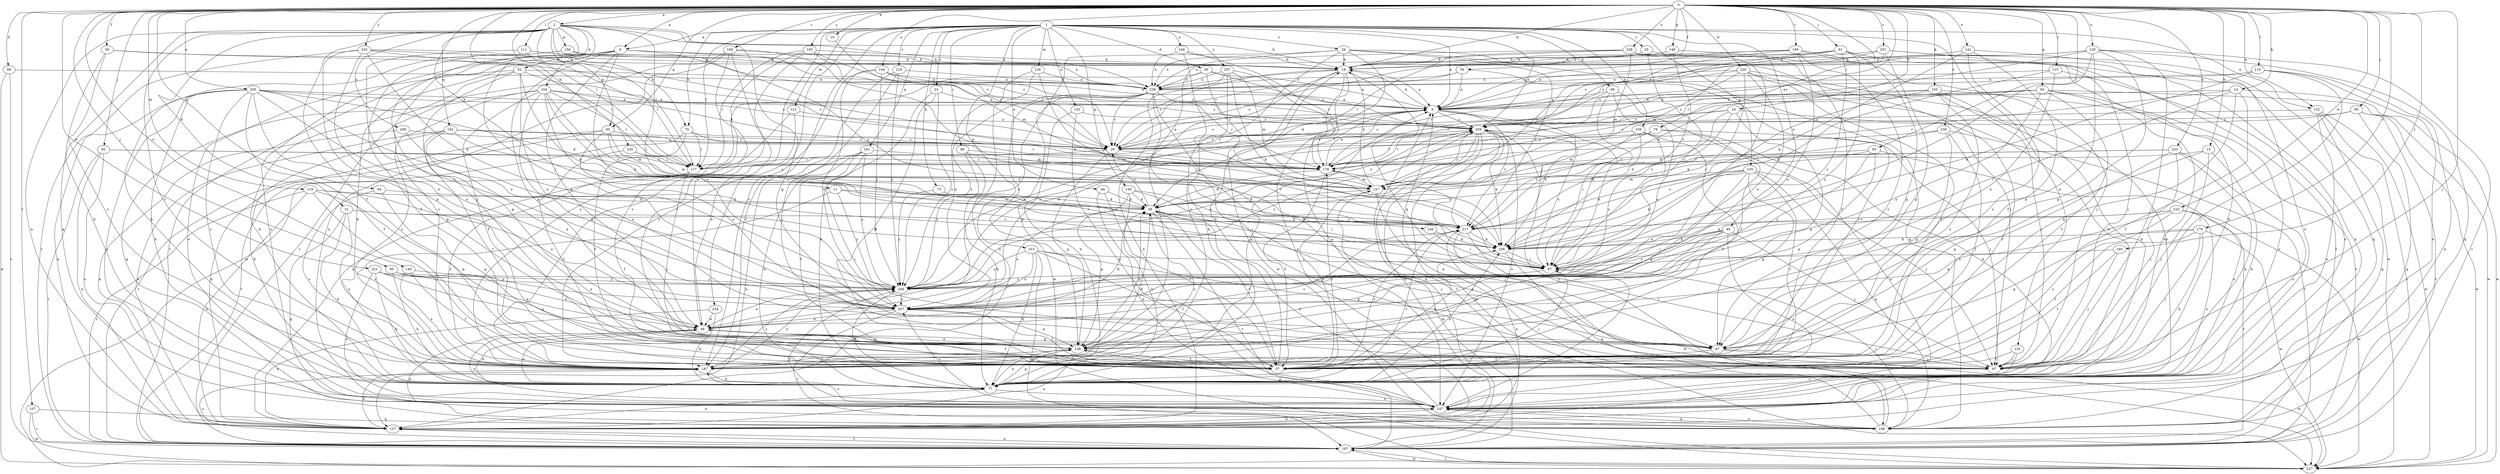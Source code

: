 strict digraph  {
0;
1;
2;
6;
9;
10;
11;
14;
15;
16;
19;
23;
25;
26;
29;
30;
31;
32;
38;
40;
44;
48;
54;
56;
57;
63;
64;
65;
67;
68;
69;
73;
75;
77;
79;
86;
87;
90;
91;
92;
93;
95;
97;
103;
105;
106;
107;
110;
111;
115;
117;
119;
122;
126;
127;
129;
132;
133;
137;
141;
144;
145;
146;
147;
149;
150;
152;
153;
154;
155;
156;
158;
161;
162;
164;
168;
169;
170;
178;
183;
187;
190;
195;
197;
205;
206;
207;
216;
217;
220;
221;
223;
227;
228;
230;
233;
234;
238;
243;
246;
248;
251;
257;
259;
0 -> 2  [label=a];
0 -> 6  [label=a];
0 -> 10  [label=b];
0 -> 11  [label=b];
0 -> 14  [label=b];
0 -> 15  [label=b];
0 -> 16  [label=b];
0 -> 19  [label=b];
0 -> 54  [label=f];
0 -> 56  [label=f];
0 -> 63  [label=g];
0 -> 64  [label=g];
0 -> 65  [label=g];
0 -> 68  [label=h];
0 -> 79  [label=i];
0 -> 90  [label=j];
0 -> 91  [label=j];
0 -> 92  [label=j];
0 -> 93  [label=j];
0 -> 95  [label=j];
0 -> 97  [label=j];
0 -> 103  [label=k];
0 -> 105  [label=k];
0 -> 107  [label=l];
0 -> 110  [label=l];
0 -> 111  [label=l];
0 -> 115  [label=l];
0 -> 117  [label=l];
0 -> 119  [label=m];
0 -> 129  [label=n];
0 -> 132  [label=n];
0 -> 141  [label=o];
0 -> 144  [label=o];
0 -> 145  [label=o];
0 -> 149  [label=p];
0 -> 169  [label=r];
0 -> 170  [label=r];
0 -> 178  [label=r];
0 -> 183  [label=s];
0 -> 190  [label=t];
0 -> 195  [label=t];
0 -> 205  [label=u];
0 -> 220  [label=w];
0 -> 221  [label=w];
0 -> 223  [label=w];
0 -> 228  [label=x];
0 -> 230  [label=x];
0 -> 233  [label=x];
0 -> 243  [label=y];
0 -> 251  [label=z];
1 -> 6  [label=a];
1 -> 9  [label=a];
1 -> 23  [label=c];
1 -> 25  [label=c];
1 -> 26  [label=c];
1 -> 30  [label=d];
1 -> 40  [label=e];
1 -> 44  [label=e];
1 -> 48  [label=e];
1 -> 69  [label=h];
1 -> 73  [label=h];
1 -> 75  [label=h];
1 -> 86  [label=i];
1 -> 117  [label=l];
1 -> 122  [label=m];
1 -> 126  [label=m];
1 -> 132  [label=n];
1 -> 133  [label=n];
1 -> 150  [label=p];
1 -> 152  [label=p];
1 -> 153  [label=p];
1 -> 154  [label=p];
1 -> 155  [label=p];
1 -> 161  [label=q];
1 -> 187  [label=s];
1 -> 216  [label=v];
1 -> 234  [label=x];
1 -> 246  [label=y];
1 -> 257  [label=z];
1 -> 259  [label=z];
2 -> 19  [label=b];
2 -> 31  [label=d];
2 -> 32  [label=d];
2 -> 57  [label=f];
2 -> 65  [label=g];
2 -> 67  [label=g];
2 -> 75  [label=h];
2 -> 87  [label=i];
2 -> 97  [label=j];
2 -> 117  [label=l];
2 -> 137  [label=n];
2 -> 156  [label=p];
2 -> 162  [label=q];
2 -> 164  [label=q];
2 -> 168  [label=q];
2 -> 187  [label=s];
2 -> 206  [label=u];
2 -> 238  [label=x];
6 -> 19  [label=b];
6 -> 29  [label=c];
6 -> 48  [label=e];
6 -> 77  [label=h];
6 -> 146  [label=o];
6 -> 147  [label=o];
6 -> 158  [label=p];
6 -> 187  [label=s];
6 -> 197  [label=t];
6 -> 207  [label=u];
9 -> 19  [label=b];
9 -> 29  [label=c];
9 -> 87  [label=i];
9 -> 106  [label=k];
9 -> 217  [label=v];
9 -> 248  [label=y];
9 -> 259  [label=z];
10 -> 29  [label=c];
11 -> 38  [label=d];
11 -> 187  [label=s];
11 -> 217  [label=v];
11 -> 248  [label=y];
14 -> 9  [label=a];
14 -> 57  [label=f];
14 -> 67  [label=g];
14 -> 87  [label=i];
14 -> 178  [label=r];
14 -> 227  [label=w];
15 -> 67  [label=g];
15 -> 77  [label=h];
15 -> 97  [label=j];
15 -> 117  [label=l];
16 -> 29  [label=c];
16 -> 38  [label=d];
16 -> 57  [label=f];
16 -> 158  [label=p];
16 -> 217  [label=v];
16 -> 259  [label=z];
19 -> 9  [label=a];
19 -> 29  [label=c];
19 -> 48  [label=e];
19 -> 67  [label=g];
19 -> 137  [label=n];
19 -> 147  [label=o];
19 -> 227  [label=w];
19 -> 238  [label=x];
23 -> 9  [label=a];
23 -> 57  [label=f];
23 -> 77  [label=h];
23 -> 248  [label=y];
25 -> 19  [label=b];
25 -> 57  [label=f];
25 -> 87  [label=i];
26 -> 19  [label=b];
26 -> 38  [label=d];
26 -> 48  [label=e];
26 -> 97  [label=j];
26 -> 158  [label=p];
26 -> 168  [label=q];
26 -> 187  [label=s];
26 -> 217  [label=v];
29 -> 9  [label=a];
29 -> 117  [label=l];
29 -> 158  [label=p];
29 -> 178  [label=r];
29 -> 259  [label=z];
30 -> 9  [label=a];
30 -> 117  [label=l];
30 -> 178  [label=r];
30 -> 238  [label=x];
30 -> 259  [label=z];
31 -> 77  [label=h];
31 -> 106  [label=k];
31 -> 168  [label=q];
31 -> 187  [label=s];
31 -> 217  [label=v];
32 -> 29  [label=c];
32 -> 67  [label=g];
32 -> 77  [label=h];
32 -> 106  [label=k];
32 -> 147  [label=o];
32 -> 207  [label=u];
32 -> 238  [label=x];
38 -> 29  [label=c];
38 -> 57  [label=f];
38 -> 97  [label=j];
38 -> 187  [label=s];
38 -> 197  [label=t];
38 -> 207  [label=u];
38 -> 217  [label=v];
38 -> 259  [label=z];
40 -> 87  [label=i];
40 -> 97  [label=j];
40 -> 106  [label=k];
40 -> 147  [label=o];
40 -> 158  [label=p];
40 -> 187  [label=s];
40 -> 248  [label=y];
44 -> 38  [label=d];
44 -> 57  [label=f];
44 -> 147  [label=o];
48 -> 38  [label=d];
48 -> 57  [label=f];
48 -> 67  [label=g];
48 -> 77  [label=h];
48 -> 147  [label=o];
48 -> 158  [label=p];
54 -> 9  [label=a];
54 -> 29  [label=c];
54 -> 187  [label=s];
54 -> 238  [label=x];
56 -> 19  [label=b];
56 -> 77  [label=h];
56 -> 178  [label=r];
56 -> 187  [label=s];
57 -> 19  [label=b];
57 -> 106  [label=k];
57 -> 217  [label=v];
63 -> 9  [label=a];
63 -> 57  [label=f];
63 -> 77  [label=h];
63 -> 127  [label=m];
63 -> 147  [label=o];
63 -> 178  [label=r];
63 -> 207  [label=u];
63 -> 227  [label=w];
64 -> 38  [label=d];
64 -> 158  [label=p];
64 -> 187  [label=s];
65 -> 29  [label=c];
65 -> 127  [label=m];
65 -> 137  [label=n];
65 -> 197  [label=t];
65 -> 207  [label=u];
65 -> 217  [label=v];
67 -> 57  [label=f];
67 -> 97  [label=j];
67 -> 227  [label=w];
68 -> 197  [label=t];
68 -> 227  [label=w];
68 -> 238  [label=x];
69 -> 9  [label=a];
69 -> 57  [label=f];
69 -> 87  [label=i];
69 -> 178  [label=r];
69 -> 207  [label=u];
73 -> 38  [label=d];
73 -> 248  [label=y];
75 -> 29  [label=c];
75 -> 57  [label=f];
75 -> 117  [label=l];
75 -> 127  [label=m];
75 -> 197  [label=t];
77 -> 48  [label=e];
77 -> 87  [label=i];
77 -> 106  [label=k];
77 -> 137  [label=n];
77 -> 147  [label=o];
77 -> 158  [label=p];
77 -> 178  [label=r];
77 -> 217  [label=v];
79 -> 29  [label=c];
79 -> 77  [label=h];
79 -> 97  [label=j];
79 -> 117  [label=l];
79 -> 127  [label=m];
86 -> 77  [label=h];
86 -> 178  [label=r];
86 -> 217  [label=v];
86 -> 248  [label=y];
87 -> 248  [label=y];
87 -> 259  [label=z];
90 -> 48  [label=e];
90 -> 77  [label=h];
90 -> 207  [label=u];
90 -> 248  [label=y];
91 -> 19  [label=b];
91 -> 29  [label=c];
91 -> 67  [label=g];
91 -> 127  [label=m];
91 -> 137  [label=n];
91 -> 207  [label=u];
91 -> 248  [label=y];
91 -> 259  [label=z];
92 -> 117  [label=l];
92 -> 137  [label=n];
92 -> 147  [label=o];
92 -> 178  [label=r];
92 -> 197  [label=t];
93 -> 147  [label=o];
93 -> 158  [label=p];
93 -> 178  [label=r];
93 -> 217  [label=v];
93 -> 248  [label=y];
95 -> 117  [label=l];
95 -> 168  [label=q];
95 -> 197  [label=t];
95 -> 227  [label=w];
95 -> 259  [label=z];
103 -> 9  [label=a];
103 -> 77  [label=h];
103 -> 97  [label=j];
103 -> 106  [label=k];
103 -> 187  [label=s];
103 -> 197  [label=t];
103 -> 259  [label=z];
105 -> 57  [label=f];
105 -> 117  [label=l];
105 -> 127  [label=m];
106 -> 87  [label=i];
106 -> 168  [label=q];
107 -> 168  [label=q];
107 -> 197  [label=t];
107 -> 227  [label=w];
110 -> 9  [label=a];
110 -> 97  [label=j];
110 -> 106  [label=k];
110 -> 137  [label=n];
110 -> 147  [label=o];
110 -> 238  [label=x];
111 -> 19  [label=b];
111 -> 29  [label=c];
111 -> 117  [label=l];
111 -> 207  [label=u];
111 -> 248  [label=y];
115 -> 106  [label=k];
115 -> 147  [label=o];
115 -> 207  [label=u];
115 -> 238  [label=x];
117 -> 57  [label=f];
117 -> 97  [label=j];
117 -> 187  [label=s];
119 -> 38  [label=d];
119 -> 57  [label=f];
119 -> 137  [label=n];
119 -> 158  [label=p];
119 -> 197  [label=t];
119 -> 207  [label=u];
122 -> 48  [label=e];
122 -> 137  [label=n];
122 -> 259  [label=z];
126 -> 87  [label=i];
126 -> 137  [label=n];
126 -> 207  [label=u];
126 -> 238  [label=x];
127 -> 19  [label=b];
127 -> 38  [label=d];
127 -> 57  [label=f];
127 -> 97  [label=j];
127 -> 259  [label=z];
129 -> 9  [label=a];
129 -> 19  [label=b];
129 -> 67  [label=g];
129 -> 87  [label=i];
129 -> 97  [label=j];
129 -> 158  [label=p];
129 -> 168  [label=q];
129 -> 178  [label=r];
129 -> 197  [label=t];
132 -> 147  [label=o];
132 -> 168  [label=q];
132 -> 197  [label=t];
132 -> 227  [label=w];
132 -> 259  [label=z];
133 -> 57  [label=f];
133 -> 97  [label=j];
133 -> 147  [label=o];
137 -> 197  [label=t];
141 -> 19  [label=b];
141 -> 57  [label=f];
141 -> 106  [label=k];
141 -> 147  [label=o];
141 -> 187  [label=s];
144 -> 9  [label=a];
144 -> 187  [label=s];
144 -> 207  [label=u];
144 -> 238  [label=x];
144 -> 248  [label=y];
144 -> 259  [label=z];
145 -> 57  [label=f];
145 -> 187  [label=s];
145 -> 248  [label=y];
146 -> 87  [label=i];
146 -> 106  [label=k];
147 -> 38  [label=d];
147 -> 87  [label=i];
147 -> 137  [label=n];
147 -> 158  [label=p];
147 -> 168  [label=q];
147 -> 187  [label=s];
147 -> 207  [label=u];
149 -> 19  [label=b];
149 -> 77  [label=h];
149 -> 217  [label=v];
149 -> 238  [label=x];
150 -> 29  [label=c];
150 -> 57  [label=f];
150 -> 87  [label=i];
150 -> 137  [label=n];
150 -> 217  [label=v];
150 -> 248  [label=y];
152 -> 77  [label=h];
152 -> 147  [label=o];
152 -> 259  [label=z];
153 -> 57  [label=f];
153 -> 67  [label=g];
153 -> 77  [label=h];
153 -> 87  [label=i];
153 -> 207  [label=u];
153 -> 227  [label=w];
153 -> 248  [label=y];
154 -> 38  [label=d];
154 -> 77  [label=h];
154 -> 87  [label=i];
154 -> 106  [label=k];
154 -> 158  [label=p];
155 -> 57  [label=f];
155 -> 67  [label=g];
155 -> 97  [label=j];
155 -> 106  [label=k];
155 -> 127  [label=m];
155 -> 158  [label=p];
155 -> 168  [label=q];
155 -> 207  [label=u];
155 -> 217  [label=v];
156 -> 19  [label=b];
156 -> 57  [label=f];
156 -> 77  [label=h];
156 -> 238  [label=x];
158 -> 38  [label=d];
158 -> 48  [label=e];
158 -> 57  [label=f];
158 -> 77  [label=h];
158 -> 137  [label=n];
158 -> 187  [label=s];
158 -> 217  [label=v];
161 -> 57  [label=f];
161 -> 77  [label=h];
161 -> 97  [label=j];
161 -> 137  [label=n];
161 -> 178  [label=r];
161 -> 248  [label=y];
162 -> 29  [label=c];
162 -> 48  [label=e];
162 -> 57  [label=f];
162 -> 77  [label=h];
162 -> 137  [label=n];
162 -> 178  [label=r];
162 -> 217  [label=v];
164 -> 9  [label=a];
164 -> 29  [label=c];
164 -> 57  [label=f];
164 -> 67  [label=g];
164 -> 87  [label=i];
164 -> 106  [label=k];
164 -> 117  [label=l];
164 -> 168  [label=q];
164 -> 187  [label=s];
164 -> 217  [label=v];
168 -> 9  [label=a];
168 -> 48  [label=e];
168 -> 87  [label=i];
168 -> 147  [label=o];
168 -> 248  [label=y];
168 -> 259  [label=z];
169 -> 19  [label=b];
169 -> 57  [label=f];
169 -> 106  [label=k];
169 -> 147  [label=o];
169 -> 187  [label=s];
169 -> 197  [label=t];
170 -> 57  [label=f];
170 -> 67  [label=g];
170 -> 77  [label=h];
170 -> 97  [label=j];
170 -> 106  [label=k];
170 -> 227  [label=w];
178 -> 9  [label=a];
178 -> 38  [label=d];
178 -> 57  [label=f];
178 -> 127  [label=m];
183 -> 19  [label=b];
183 -> 117  [label=l];
183 -> 127  [label=m];
183 -> 187  [label=s];
183 -> 227  [label=w];
183 -> 259  [label=z];
187 -> 9  [label=a];
187 -> 38  [label=d];
187 -> 77  [label=h];
187 -> 137  [label=n];
187 -> 248  [label=y];
190 -> 9  [label=a];
190 -> 19  [label=b];
190 -> 97  [label=j];
190 -> 127  [label=m];
190 -> 187  [label=s];
190 -> 197  [label=t];
190 -> 207  [label=u];
195 -> 57  [label=f];
195 -> 87  [label=i];
195 -> 97  [label=j];
197 -> 9  [label=a];
197 -> 127  [label=m];
197 -> 137  [label=n];
197 -> 187  [label=s];
197 -> 227  [label=w];
205 -> 9  [label=a];
205 -> 38  [label=d];
205 -> 57  [label=f];
205 -> 77  [label=h];
205 -> 137  [label=n];
205 -> 147  [label=o];
205 -> 158  [label=p];
205 -> 187  [label=s];
205 -> 207  [label=u];
205 -> 248  [label=y];
205 -> 259  [label=z];
206 -> 29  [label=c];
206 -> 137  [label=n];
206 -> 207  [label=u];
207 -> 48  [label=e];
207 -> 57  [label=f];
207 -> 158  [label=p];
207 -> 197  [label=t];
216 -> 97  [label=j];
216 -> 187  [label=s];
216 -> 238  [label=x];
216 -> 248  [label=y];
217 -> 97  [label=j];
217 -> 106  [label=k];
217 -> 137  [label=n];
217 -> 178  [label=r];
217 -> 227  [label=w];
220 -> 57  [label=f];
220 -> 77  [label=h];
220 -> 87  [label=i];
220 -> 147  [label=o];
220 -> 178  [label=r];
220 -> 207  [label=u];
220 -> 238  [label=x];
220 -> 259  [label=z];
221 -> 48  [label=e];
221 -> 67  [label=g];
221 -> 77  [label=h];
221 -> 147  [label=o];
221 -> 248  [label=y];
223 -> 48  [label=e];
223 -> 106  [label=k];
223 -> 147  [label=o];
223 -> 187  [label=s];
223 -> 197  [label=t];
223 -> 217  [label=v];
223 -> 227  [label=w];
227 -> 197  [label=t];
228 -> 19  [label=b];
228 -> 87  [label=i];
228 -> 117  [label=l];
228 -> 127  [label=m];
228 -> 168  [label=q];
228 -> 238  [label=x];
230 -> 29  [label=c];
230 -> 38  [label=d];
230 -> 57  [label=f];
230 -> 67  [label=g];
230 -> 197  [label=t];
233 -> 38  [label=d];
233 -> 77  [label=h];
233 -> 97  [label=j];
233 -> 147  [label=o];
233 -> 178  [label=r];
233 -> 187  [label=s];
234 -> 48  [label=e];
234 -> 77  [label=h];
234 -> 137  [label=n];
238 -> 9  [label=a];
238 -> 29  [label=c];
238 -> 67  [label=g];
238 -> 97  [label=j];
238 -> 158  [label=p];
238 -> 178  [label=r];
238 -> 227  [label=w];
238 -> 248  [label=y];
243 -> 19  [label=b];
243 -> 29  [label=c];
243 -> 48  [label=e];
243 -> 106  [label=k];
243 -> 117  [label=l];
243 -> 158  [label=p];
243 -> 197  [label=t];
246 -> 19  [label=b];
246 -> 87  [label=i];
246 -> 178  [label=r];
246 -> 238  [label=x];
248 -> 9  [label=a];
248 -> 48  [label=e];
248 -> 77  [label=h];
248 -> 187  [label=s];
248 -> 207  [label=u];
248 -> 259  [label=z];
251 -> 9  [label=a];
251 -> 19  [label=b];
251 -> 67  [label=g];
251 -> 97  [label=j];
251 -> 227  [label=w];
251 -> 259  [label=z];
257 -> 77  [label=h];
257 -> 106  [label=k];
257 -> 127  [label=m];
257 -> 137  [label=n];
257 -> 178  [label=r];
257 -> 238  [label=x];
259 -> 29  [label=c];
259 -> 106  [label=k];
259 -> 137  [label=n];
259 -> 147  [label=o];
259 -> 178  [label=r];
259 -> 197  [label=t];
259 -> 217  [label=v];
259 -> 227  [label=w];
259 -> 248  [label=y];
}
